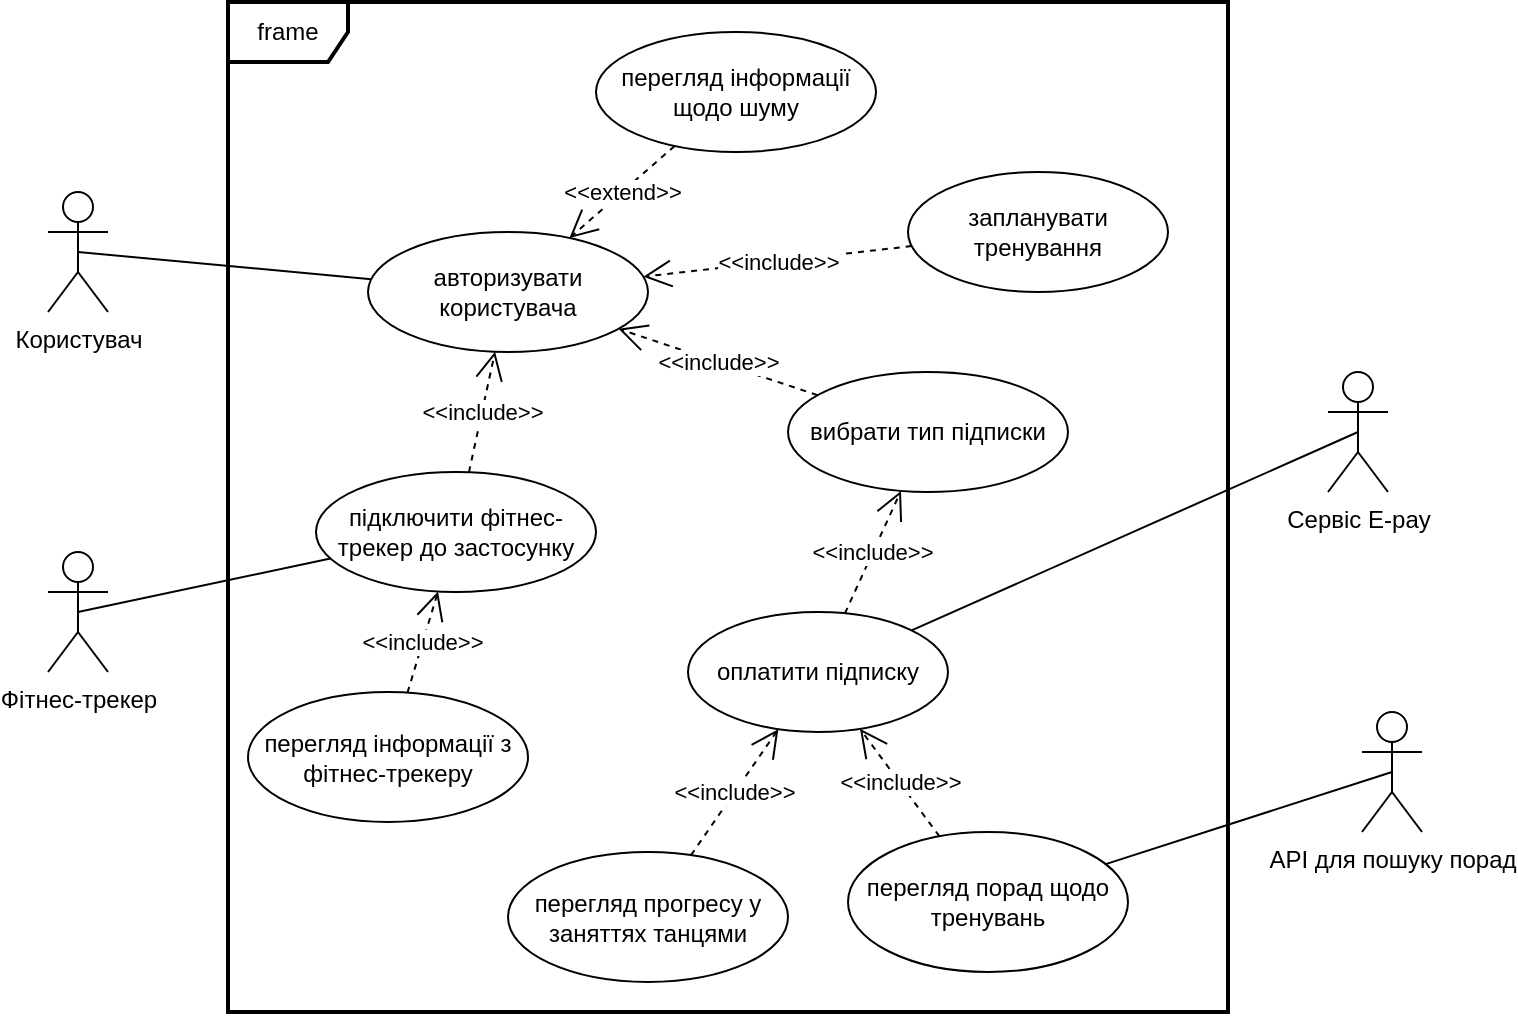<mxfile version="20.3.0" type="github"><diagram id="qJB3iFyPnUhHAaOIhUds" name="Page-1"><mxGraphModel dx="1109" dy="633" grid="1" gridSize="10" guides="1" tooltips="1" connect="1" arrows="1" fold="1" page="1" pageScale="1" pageWidth="827" pageHeight="1169" math="0" shadow="0"><root><mxCell id="0"/><mxCell id="1" parent="0"/><mxCell id="rP8bIGgXVtNt_p36Cam7-1" value="Сервіс Е-pay" style="shape=umlActor;verticalLabelPosition=bottom;verticalAlign=top;html=1;" parent="1" vertex="1"><mxGeometry x="780" y="230" width="30" height="60" as="geometry"/></mxCell><mxCell id="GltR8PZebDtz8xOaUnZo-4" value="авторизувати користувача" style="ellipse;whiteSpace=wrap;html=1;" vertex="1" parent="1"><mxGeometry x="300" y="160" width="140" height="60" as="geometry"/></mxCell><mxCell id="GltR8PZebDtz8xOaUnZo-5" value="Користувач" style="shape=umlActor;verticalLabelPosition=bottom;verticalAlign=top;html=1;" vertex="1" parent="1"><mxGeometry x="140" y="140" width="30" height="60" as="geometry"/></mxCell><mxCell id="GltR8PZebDtz8xOaUnZo-6" value="оплатити підписку" style="ellipse;whiteSpace=wrap;html=1;" vertex="1" parent="1"><mxGeometry x="460" y="350" width="130" height="60" as="geometry"/></mxCell><mxCell id="GltR8PZebDtz8xOaUnZo-7" value="вибрати тип підписки" style="ellipse;whiteSpace=wrap;html=1;" vertex="1" parent="1"><mxGeometry x="510" y="230" width="140" height="60" as="geometry"/></mxCell><mxCell id="GltR8PZebDtz8xOaUnZo-9" value="перегляд інформації з фітнес-трекеру" style="ellipse;whiteSpace=wrap;html=1;" vertex="1" parent="1"><mxGeometry x="240" y="390" width="140" height="65" as="geometry"/></mxCell><mxCell id="GltR8PZebDtz8xOaUnZo-10" value="підключити фітнес-трекер до застосунку" style="ellipse;whiteSpace=wrap;html=1;" vertex="1" parent="1"><mxGeometry x="274" y="280" width="140" height="60" as="geometry"/></mxCell><mxCell id="GltR8PZebDtz8xOaUnZo-11" value="запланувати тренування" style="ellipse;whiteSpace=wrap;html=1;" vertex="1" parent="1"><mxGeometry x="570" y="130" width="130" height="60" as="geometry"/></mxCell><mxCell id="GltR8PZebDtz8xOaUnZo-13" value="перегляд порад щодо тренувань" style="ellipse;whiteSpace=wrap;html=1;" vertex="1" parent="1"><mxGeometry x="540" y="460" width="140" height="70" as="geometry"/></mxCell><mxCell id="GltR8PZebDtz8xOaUnZo-14" value="перегляд інформації щодо шуму" style="ellipse;whiteSpace=wrap;html=1;" vertex="1" parent="1"><mxGeometry x="414" y="60" width="140" height="60" as="geometry"/></mxCell><mxCell id="GltR8PZebDtz8xOaUnZo-15" value="перегляд прогресу у заняттях танцями" style="ellipse;whiteSpace=wrap;html=1;" vertex="1" parent="1"><mxGeometry x="370" y="470" width="140" height="65" as="geometry"/></mxCell><mxCell id="GltR8PZebDtz8xOaUnZo-16" value="Фітнес-трекер" style="shape=umlActor;verticalLabelPosition=bottom;verticalAlign=top;html=1;" vertex="1" parent="1"><mxGeometry x="140" y="320" width="30" height="60" as="geometry"/></mxCell><mxCell id="GltR8PZebDtz8xOaUnZo-18" value="АРІ для пошуку порад" style="shape=umlActor;verticalLabelPosition=bottom;verticalAlign=top;html=1;" vertex="1" parent="1"><mxGeometry x="797" y="400" width="30" height="60" as="geometry"/></mxCell><mxCell id="GltR8PZebDtz8xOaUnZo-25" value="" style="endArrow=none;html=1;rounded=0;exitX=0.5;exitY=0.5;exitDx=0;exitDy=0;exitPerimeter=0;" edge="1" parent="1" source="rP8bIGgXVtNt_p36Cam7-1" target="GltR8PZebDtz8xOaUnZo-6"><mxGeometry width="50" height="50" relative="1" as="geometry"><mxPoint x="420" y="290" as="sourcePoint"/><mxPoint x="470" y="240" as="targetPoint"/></mxGeometry></mxCell><mxCell id="GltR8PZebDtz8xOaUnZo-27" value="&amp;lt;&amp;lt;include&amp;gt;&amp;gt;" style="endArrow=open;endSize=12;dashed=1;html=1;rounded=0;" edge="1" parent="1" source="GltR8PZebDtz8xOaUnZo-7" target="GltR8PZebDtz8xOaUnZo-4"><mxGeometry width="160" relative="1" as="geometry"><mxPoint x="430" y="250" as="sourcePoint"/><mxPoint x="500" y="320" as="targetPoint"/></mxGeometry></mxCell><mxCell id="GltR8PZebDtz8xOaUnZo-28" value="&amp;lt;&amp;lt;include&amp;gt;&amp;gt;" style="endArrow=open;endSize=12;dashed=1;html=1;rounded=0;" edge="1" parent="1" source="GltR8PZebDtz8xOaUnZo-10" target="GltR8PZebDtz8xOaUnZo-4"><mxGeometry width="160" relative="1" as="geometry"><mxPoint x="428.401" y="310.009" as="sourcePoint"/><mxPoint x="421.666" y="209.99" as="targetPoint"/></mxGeometry></mxCell><mxCell id="GltR8PZebDtz8xOaUnZo-29" value="&amp;lt;&amp;lt;include&amp;gt;&amp;gt;" style="endArrow=open;endSize=12;dashed=1;html=1;rounded=0;" edge="1" parent="1" source="GltR8PZebDtz8xOaUnZo-6" target="GltR8PZebDtz8xOaUnZo-7"><mxGeometry width="160" relative="1" as="geometry"><mxPoint x="428.401" y="310.009" as="sourcePoint"/><mxPoint x="421.666" y="209.99" as="targetPoint"/></mxGeometry></mxCell><mxCell id="GltR8PZebDtz8xOaUnZo-31" value="&amp;lt;&amp;lt;include&amp;gt;&amp;gt;" style="endArrow=open;endSize=12;dashed=1;html=1;rounded=0;" edge="1" parent="1" source="GltR8PZebDtz8xOaUnZo-13" target="GltR8PZebDtz8xOaUnZo-6"><mxGeometry width="160" relative="1" as="geometry"><mxPoint x="472.098" y="290.497" as="sourcePoint"/><mxPoint x="432.057" y="209.49" as="targetPoint"/></mxGeometry></mxCell><mxCell id="GltR8PZebDtz8xOaUnZo-32" value="&amp;lt;&amp;lt;include&amp;gt;&amp;gt;" style="endArrow=open;endSize=12;dashed=1;html=1;rounded=0;" edge="1" parent="1" source="GltR8PZebDtz8xOaUnZo-9" target="GltR8PZebDtz8xOaUnZo-10"><mxGeometry width="160" relative="1" as="geometry"><mxPoint x="337.995" y="370.606" as="sourcePoint"/><mxPoint x="409.136" y="209.587" as="targetPoint"/></mxGeometry></mxCell><mxCell id="GltR8PZebDtz8xOaUnZo-34" value="&amp;lt;&amp;lt;include&amp;gt;&amp;gt;" style="endArrow=open;endSize=12;dashed=1;html=1;rounded=0;" edge="1" parent="1" source="GltR8PZebDtz8xOaUnZo-11" target="GltR8PZebDtz8xOaUnZo-4"><mxGeometry width="160" relative="1" as="geometry"><mxPoint x="337.995" y="370.606" as="sourcePoint"/><mxPoint x="409.136" y="209.587" as="targetPoint"/></mxGeometry></mxCell><mxCell id="GltR8PZebDtz8xOaUnZo-35" value="&amp;lt;&amp;lt;include&amp;gt;&amp;gt;" style="endArrow=open;endSize=12;dashed=1;html=1;rounded=0;" edge="1" parent="1" source="GltR8PZebDtz8xOaUnZo-15" target="GltR8PZebDtz8xOaUnZo-6"><mxGeometry width="160" relative="1" as="geometry"><mxPoint x="599.085" y="277.416" as="sourcePoint"/><mxPoint x="574.925" y="400.084" as="targetPoint"/></mxGeometry></mxCell><mxCell id="GltR8PZebDtz8xOaUnZo-36" value="" style="endArrow=none;html=1;rounded=0;exitX=0.5;exitY=0.5;exitDx=0;exitDy=0;exitPerimeter=0;" edge="1" parent="1" source="GltR8PZebDtz8xOaUnZo-5" target="GltR8PZebDtz8xOaUnZo-4"><mxGeometry width="50" height="50" relative="1" as="geometry"><mxPoint x="420" y="310" as="sourcePoint"/><mxPoint x="470" y="260" as="targetPoint"/></mxGeometry></mxCell><mxCell id="GltR8PZebDtz8xOaUnZo-41" value="" style="endArrow=none;html=1;rounded=0;entryX=0.5;entryY=0.5;entryDx=0;entryDy=0;entryPerimeter=0;" edge="1" parent="1" source="GltR8PZebDtz8xOaUnZo-10" target="GltR8PZebDtz8xOaUnZo-16"><mxGeometry width="50" height="50" relative="1" as="geometry"><mxPoint x="420" y="310" as="sourcePoint"/><mxPoint x="470" y="260" as="targetPoint"/></mxGeometry></mxCell><mxCell id="GltR8PZebDtz8xOaUnZo-42" value="" style="endArrow=none;html=1;rounded=0;exitX=0.5;exitY=0.5;exitDx=0;exitDy=0;exitPerimeter=0;" edge="1" parent="1" source="GltR8PZebDtz8xOaUnZo-18" target="GltR8PZebDtz8xOaUnZo-13"><mxGeometry width="50" height="50" relative="1" as="geometry"><mxPoint x="420" y="310" as="sourcePoint"/><mxPoint x="470" y="260" as="targetPoint"/></mxGeometry></mxCell><mxCell id="GltR8PZebDtz8xOaUnZo-43" value="frame" style="shape=umlFrame;whiteSpace=wrap;html=1;strokeWidth=2;fillColor=none;" vertex="1" parent="1"><mxGeometry x="230" y="45" width="500" height="505" as="geometry"/></mxCell><mxCell id="GltR8PZebDtz8xOaUnZo-45" value="&amp;lt;&amp;lt;extend&amp;gt;&amp;gt;" style="endArrow=open;endSize=12;dashed=1;html=1;rounded=0;" edge="1" parent="1" source="GltR8PZebDtz8xOaUnZo-14" target="GltR8PZebDtz8xOaUnZo-4"><mxGeometry width="160" relative="1" as="geometry"><mxPoint x="370" y="270" as="sourcePoint"/><mxPoint x="530" y="270" as="targetPoint"/></mxGeometry></mxCell></root></mxGraphModel></diagram></mxfile>